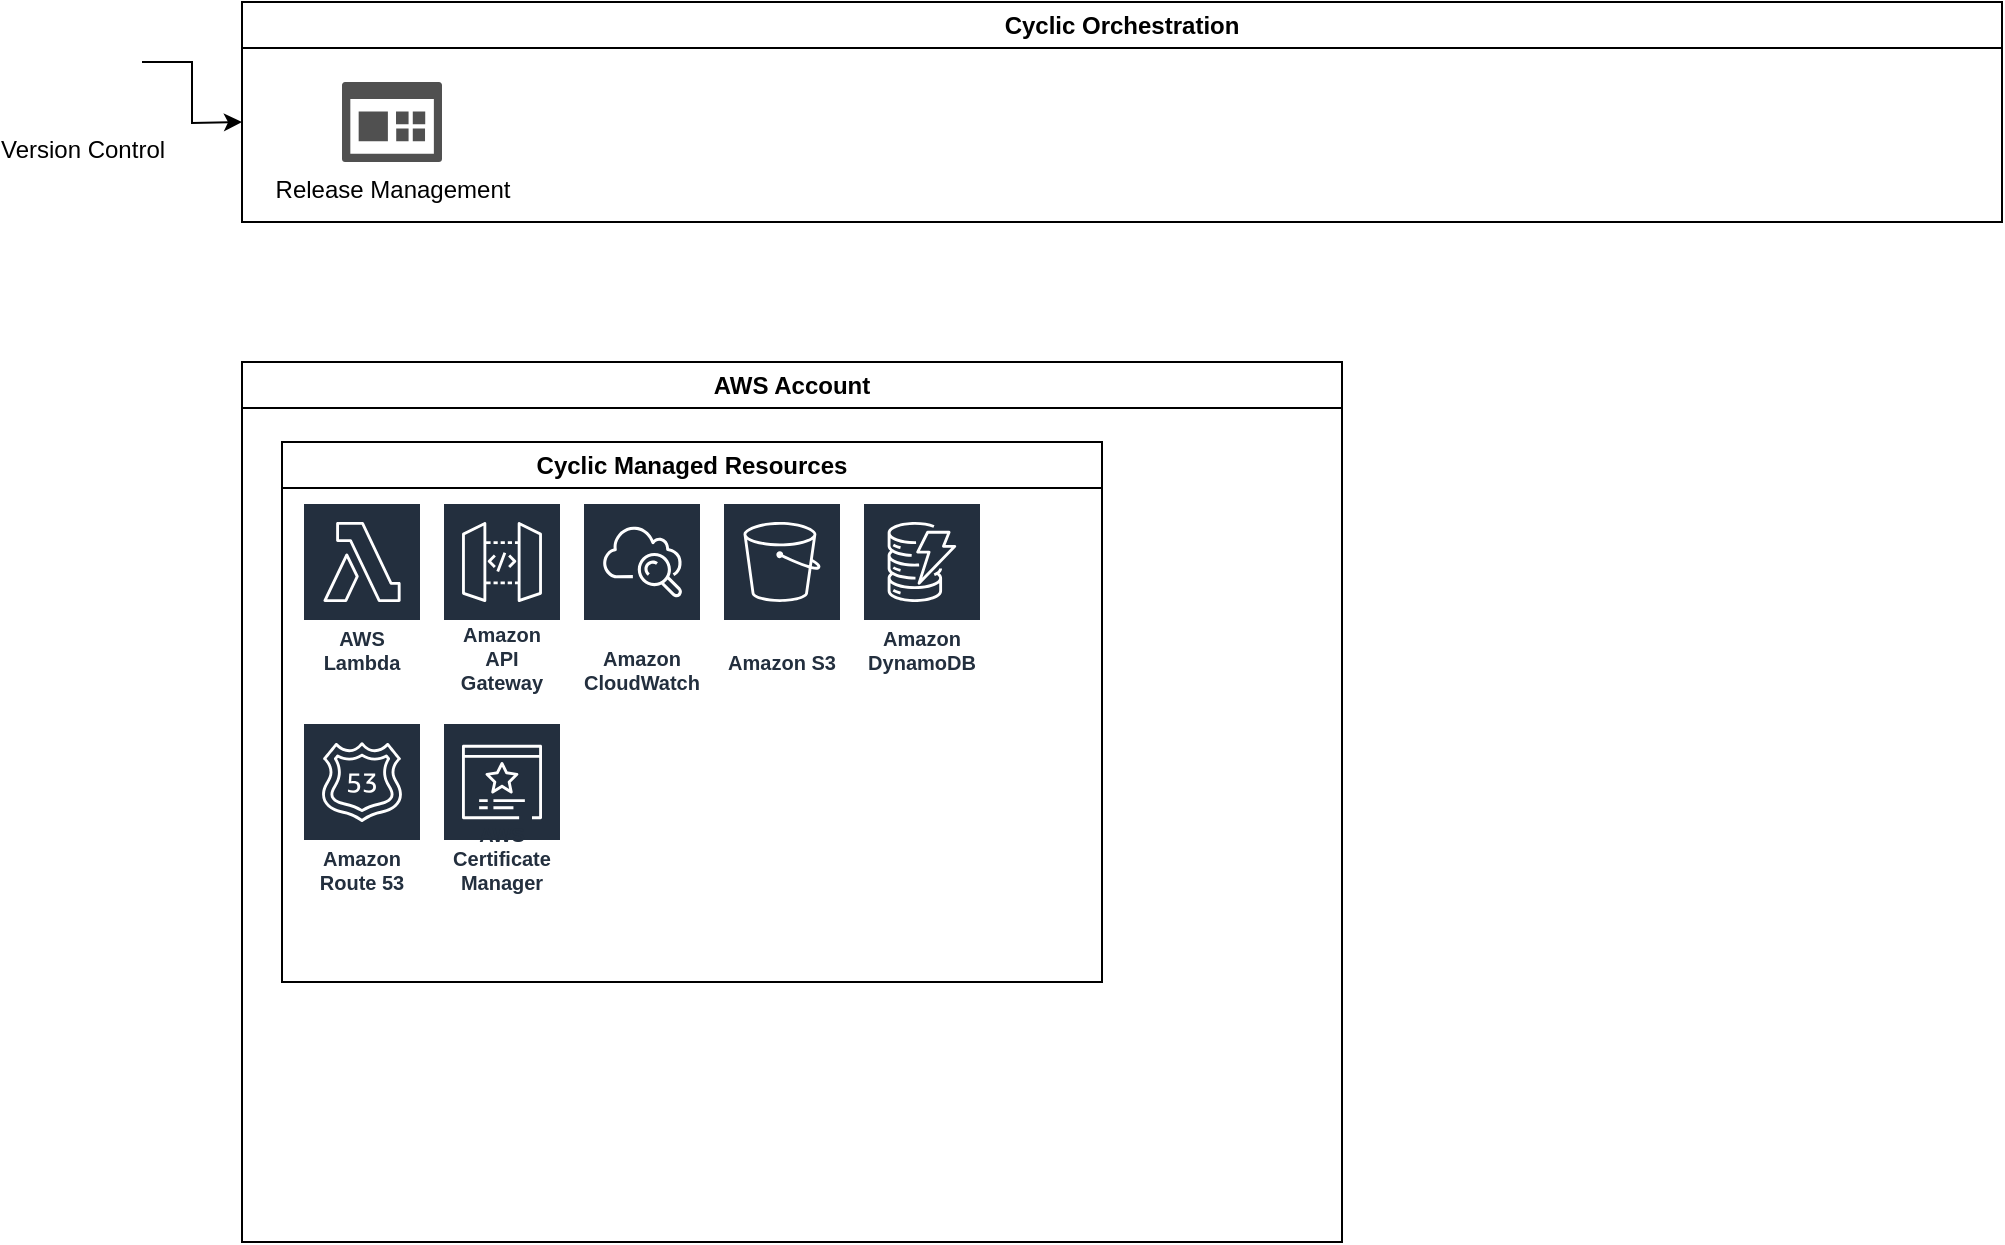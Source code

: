 <mxfile version="21.8.2" type="github">
  <diagram name="Page-1" id="rkm2gJWw7Tg2-EYTBpaS">
    <mxGraphModel dx="2420" dy="994" grid="1" gridSize="10" guides="1" tooltips="1" connect="1" arrows="1" fold="1" page="1" pageScale="1" pageWidth="850" pageHeight="1100" math="0" shadow="0">
      <root>
        <mxCell id="0" />
        <mxCell id="1" parent="0" />
        <mxCell id="wGySV2XfdkuFwHTz12Mb-38" style="edgeStyle=orthogonalEdgeStyle;rounded=0;orthogonalLoop=1;jettySize=auto;html=1;" edge="1" parent="1" source="wGySV2XfdkuFwHTz12Mb-4">
          <mxGeometry relative="1" as="geometry">
            <mxPoint x="100" y="450" as="targetPoint" />
          </mxGeometry>
        </mxCell>
        <mxCell id="wGySV2XfdkuFwHTz12Mb-4" value="Version Control" style="shape=image;html=1;verticalAlign=top;verticalLabelPosition=bottom;labelBackgroundColor=#ffffff;imageAspect=0;aspect=fixed;image=https://cdn4.iconfinder.com/data/icons/miu-black-social-2/60/github-128.png" vertex="1" parent="1">
          <mxGeometry x="-10" y="390" width="60" height="60" as="geometry" />
        </mxCell>
        <mxCell id="wGySV2XfdkuFwHTz12Mb-11" value="AWS Account" style="swimlane;whiteSpace=wrap;html=1;" vertex="1" parent="1">
          <mxGeometry x="100" y="570" width="550" height="440" as="geometry" />
        </mxCell>
        <mxCell id="wGySV2XfdkuFwHTz12Mb-7" value="Cyclic Managed Resources" style="swimlane;whiteSpace=wrap;html=1;" vertex="1" parent="wGySV2XfdkuFwHTz12Mb-11">
          <mxGeometry x="20" y="40" width="410" height="270" as="geometry" />
        </mxCell>
        <mxCell id="wGySV2XfdkuFwHTz12Mb-10" value="Amazon API Gateway" style="sketch=0;outlineConnect=0;fontColor=#232F3E;gradientColor=none;strokeColor=#ffffff;fillColor=#232F3E;dashed=0;verticalLabelPosition=middle;verticalAlign=bottom;align=center;html=1;whiteSpace=wrap;fontSize=10;fontStyle=1;spacing=3;shape=mxgraph.aws4.productIcon;prIcon=mxgraph.aws4.api_gateway;" vertex="1" parent="wGySV2XfdkuFwHTz12Mb-7">
          <mxGeometry x="80" y="30" width="60" height="100" as="geometry" />
        </mxCell>
        <mxCell id="wGySV2XfdkuFwHTz12Mb-19" value="Amazon CloudWatch" style="sketch=0;outlineConnect=0;fontColor=#232F3E;gradientColor=none;strokeColor=#ffffff;fillColor=#232F3E;dashed=0;verticalLabelPosition=middle;verticalAlign=bottom;align=center;html=1;whiteSpace=wrap;fontSize=10;fontStyle=1;spacing=3;shape=mxgraph.aws4.productIcon;prIcon=mxgraph.aws4.cloudwatch;" vertex="1" parent="wGySV2XfdkuFwHTz12Mb-7">
          <mxGeometry x="150" y="30" width="60" height="100" as="geometry" />
        </mxCell>
        <mxCell id="wGySV2XfdkuFwHTz12Mb-20" value="Amazon S3" style="sketch=0;outlineConnect=0;fontColor=#232F3E;gradientColor=none;strokeColor=#ffffff;fillColor=#232F3E;dashed=0;verticalLabelPosition=middle;verticalAlign=bottom;align=center;html=1;whiteSpace=wrap;fontSize=10;fontStyle=1;spacing=3;shape=mxgraph.aws4.productIcon;prIcon=mxgraph.aws4.s3;" vertex="1" parent="wGySV2XfdkuFwHTz12Mb-7">
          <mxGeometry x="220" y="30" width="60" height="90" as="geometry" />
        </mxCell>
        <mxCell id="wGySV2XfdkuFwHTz12Mb-21" value="Amazon DynamoDB" style="sketch=0;outlineConnect=0;fontColor=#232F3E;gradientColor=none;strokeColor=#ffffff;fillColor=#232F3E;dashed=0;verticalLabelPosition=middle;verticalAlign=bottom;align=center;html=1;whiteSpace=wrap;fontSize=10;fontStyle=1;spacing=3;shape=mxgraph.aws4.productIcon;prIcon=mxgraph.aws4.dynamodb;" vertex="1" parent="wGySV2XfdkuFwHTz12Mb-7">
          <mxGeometry x="290" y="30" width="60" height="90" as="geometry" />
        </mxCell>
        <mxCell id="wGySV2XfdkuFwHTz12Mb-23" value="AWS Lambda" style="sketch=0;outlineConnect=0;fontColor=#232F3E;gradientColor=none;strokeColor=#ffffff;fillColor=#232F3E;dashed=0;verticalLabelPosition=middle;verticalAlign=bottom;align=center;html=1;whiteSpace=wrap;fontSize=10;fontStyle=1;spacing=3;shape=mxgraph.aws4.productIcon;prIcon=mxgraph.aws4.lambda;" vertex="1" parent="wGySV2XfdkuFwHTz12Mb-7">
          <mxGeometry x="10" y="30" width="60" height="90" as="geometry" />
        </mxCell>
        <mxCell id="wGySV2XfdkuFwHTz12Mb-24" value="Amazon Route 53" style="sketch=0;outlineConnect=0;fontColor=#232F3E;gradientColor=none;strokeColor=#ffffff;fillColor=#232F3E;dashed=0;verticalLabelPosition=middle;verticalAlign=bottom;align=center;html=1;whiteSpace=wrap;fontSize=10;fontStyle=1;spacing=3;shape=mxgraph.aws4.productIcon;prIcon=mxgraph.aws4.route_53;" vertex="1" parent="wGySV2XfdkuFwHTz12Mb-7">
          <mxGeometry x="10" y="140" width="60" height="90" as="geometry" />
        </mxCell>
        <mxCell id="wGySV2XfdkuFwHTz12Mb-25" value="AWS Certificate Manager" style="sketch=0;outlineConnect=0;fontColor=#232F3E;gradientColor=none;strokeColor=#ffffff;fillColor=#232F3E;dashed=0;verticalLabelPosition=middle;verticalAlign=bottom;align=center;html=1;whiteSpace=wrap;fontSize=10;fontStyle=1;spacing=3;shape=mxgraph.aws4.productIcon;prIcon=mxgraph.aws4.certificate_manager_3;" vertex="1" parent="wGySV2XfdkuFwHTz12Mb-7">
          <mxGeometry x="80" y="140" width="60" height="90" as="geometry" />
        </mxCell>
        <mxCell id="wGySV2XfdkuFwHTz12Mb-37" value="Cyclic Orchestration" style="swimlane;whiteSpace=wrap;html=1;" vertex="1" parent="1">
          <mxGeometry x="100" y="390" width="880" height="110" as="geometry" />
        </mxCell>
        <mxCell id="wGySV2XfdkuFwHTz12Mb-39" value="Release Management" style="sketch=0;pointerEvents=1;shadow=0;dashed=0;html=1;strokeColor=none;labelPosition=center;verticalLabelPosition=bottom;verticalAlign=top;align=center;fillColor=#505050;shape=mxgraph.mscae.intune.dashboard" vertex="1" parent="wGySV2XfdkuFwHTz12Mb-37">
          <mxGeometry x="50" y="40" width="50" height="40" as="geometry" />
        </mxCell>
      </root>
    </mxGraphModel>
  </diagram>
</mxfile>
